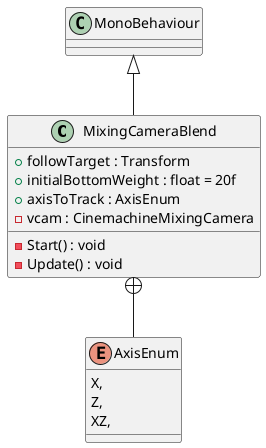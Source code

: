 @startuml
class MixingCameraBlend {
    + followTarget : Transform
    + initialBottomWeight : float = 20f
    + axisToTrack : AxisEnum
    - vcam : CinemachineMixingCamera
    - Start() : void
    - Update() : void
}
enum AxisEnum {
    X,
    Z,
    XZ,
}
MonoBehaviour <|-- MixingCameraBlend
MixingCameraBlend +-- AxisEnum
@enduml
